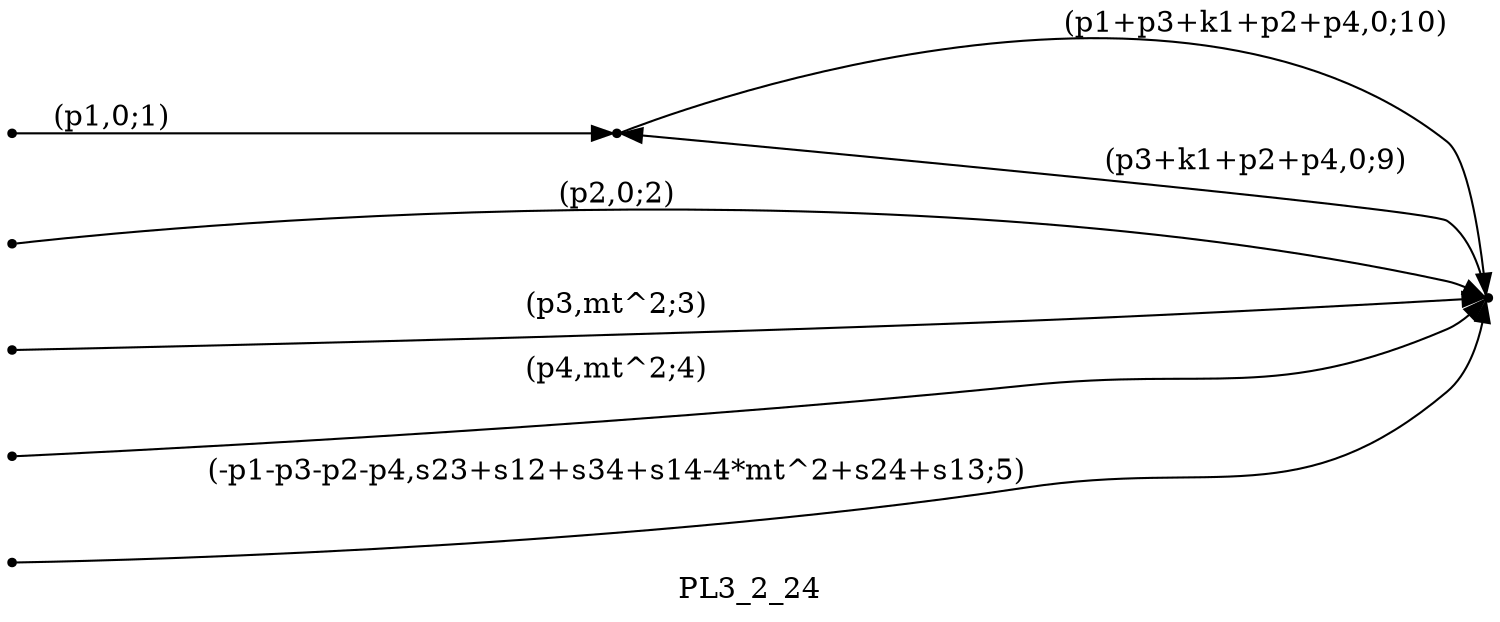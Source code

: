 digraph PL3_2_24 {
  label="PL3_2_24";
  rankdir="LR";
  subgraph edges {
    -1 -> 2 [label="(p1,0;1)"];
    -2 -> 1 [label="(p2,0;2)"];
    -3 -> 1 [label="(p3,mt^2;3)"];
    -4 -> 1 [label="(p4,mt^2;4)"];
    -5 -> 1 [label="(-p1-p3-p2-p4,s23+s12+s34+s14-4*mt^2+s24+s13;5)"];
    1 -> 2 [label="(p3+k1+p2+p4,0;9)"];
    2 -> 1 [label="(p1+p3+k1+p2+p4,0;10)"];
  }
  subgraph incoming { rank="source"; -1; -2; -3; -4; -5; }
-5 [shape=point];
-4 [shape=point];
-3 [shape=point];
-2 [shape=point];
-1 [shape=point];
1 [shape=point];
2 [shape=point];
}

